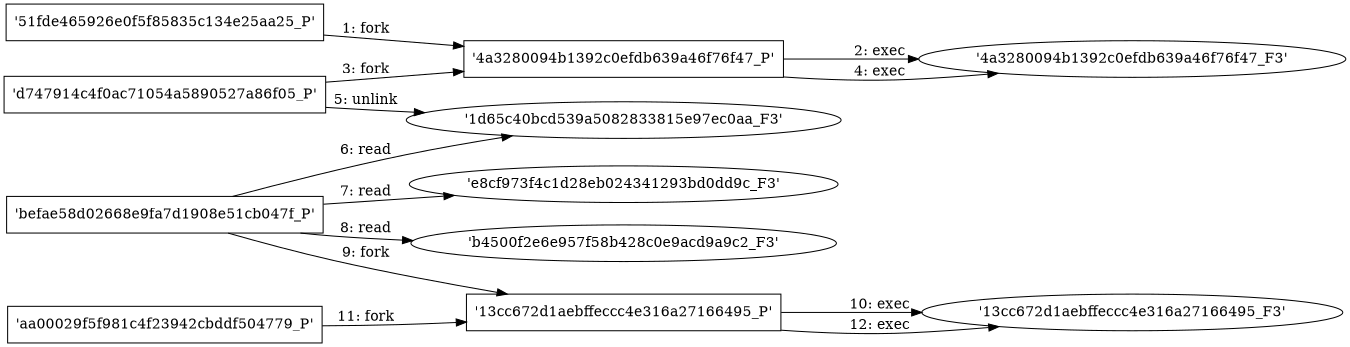 digraph "D:\Learning\Paper\apt\基于CTI的攻击预警\Dataset\攻击图\ASGfromALLCTI\Adopting a Zero Trust approach throughout the lifecycle of data.dot" {
rankdir="LR"
size="9"
fixedsize="false"
splines="true"
nodesep=0.3
ranksep=0
fontsize=10
overlap="scalexy"
engine= "neato"
	"'51fde465926e0f5f85835c134e25aa25_P'" [node_type=Process shape=box]
	"'4a3280094b1392c0efdb639a46f76f47_P'" [node_type=Process shape=box]
	"'51fde465926e0f5f85835c134e25aa25_P'" -> "'4a3280094b1392c0efdb639a46f76f47_P'" [label="1: fork"]
	"'4a3280094b1392c0efdb639a46f76f47_P'" [node_type=Process shape=box]
	"'4a3280094b1392c0efdb639a46f76f47_F3'" [node_type=File shape=ellipse]
	"'4a3280094b1392c0efdb639a46f76f47_P'" -> "'4a3280094b1392c0efdb639a46f76f47_F3'" [label="2: exec"]
	"'d747914c4f0ac71054a5890527a86f05_P'" [node_type=Process shape=box]
	"'4a3280094b1392c0efdb639a46f76f47_P'" [node_type=Process shape=box]
	"'d747914c4f0ac71054a5890527a86f05_P'" -> "'4a3280094b1392c0efdb639a46f76f47_P'" [label="3: fork"]
	"'4a3280094b1392c0efdb639a46f76f47_P'" [node_type=Process shape=box]
	"'4a3280094b1392c0efdb639a46f76f47_F3'" [node_type=File shape=ellipse]
	"'4a3280094b1392c0efdb639a46f76f47_P'" -> "'4a3280094b1392c0efdb639a46f76f47_F3'" [label="4: exec"]
	"'1d65c40bcd539a5082833815e97ec0aa_F3'" [node_type=file shape=ellipse]
	"'d747914c4f0ac71054a5890527a86f05_P'" [node_type=Process shape=box]
	"'d747914c4f0ac71054a5890527a86f05_P'" -> "'1d65c40bcd539a5082833815e97ec0aa_F3'" [label="5: unlink"]
	"'1d65c40bcd539a5082833815e97ec0aa_F3'" [node_type=file shape=ellipse]
	"'befae58d02668e9fa7d1908e51cb047f_P'" [node_type=Process shape=box]
	"'befae58d02668e9fa7d1908e51cb047f_P'" -> "'1d65c40bcd539a5082833815e97ec0aa_F3'" [label="6: read"]
	"'e8cf973f4c1d28eb024341293bd0dd9c_F3'" [node_type=file shape=ellipse]
	"'befae58d02668e9fa7d1908e51cb047f_P'" [node_type=Process shape=box]
	"'befae58d02668e9fa7d1908e51cb047f_P'" -> "'e8cf973f4c1d28eb024341293bd0dd9c_F3'" [label="7: read"]
	"'b4500f2e6e957f58b428c0e9acd9a9c2_F3'" [node_type=file shape=ellipse]
	"'befae58d02668e9fa7d1908e51cb047f_P'" [node_type=Process shape=box]
	"'befae58d02668e9fa7d1908e51cb047f_P'" -> "'b4500f2e6e957f58b428c0e9acd9a9c2_F3'" [label="8: read"]
	"'befae58d02668e9fa7d1908e51cb047f_P'" [node_type=Process shape=box]
	"'13cc672d1aebffeccc4e316a27166495_P'" [node_type=Process shape=box]
	"'befae58d02668e9fa7d1908e51cb047f_P'" -> "'13cc672d1aebffeccc4e316a27166495_P'" [label="9: fork"]
	"'13cc672d1aebffeccc4e316a27166495_P'" [node_type=Process shape=box]
	"'13cc672d1aebffeccc4e316a27166495_F3'" [node_type=File shape=ellipse]
	"'13cc672d1aebffeccc4e316a27166495_P'" -> "'13cc672d1aebffeccc4e316a27166495_F3'" [label="10: exec"]
	"'aa00029f5f981c4f23942cbddf504779_P'" [node_type=Process shape=box]
	"'13cc672d1aebffeccc4e316a27166495_P'" [node_type=Process shape=box]
	"'aa00029f5f981c4f23942cbddf504779_P'" -> "'13cc672d1aebffeccc4e316a27166495_P'" [label="11: fork"]
	"'13cc672d1aebffeccc4e316a27166495_P'" [node_type=Process shape=box]
	"'13cc672d1aebffeccc4e316a27166495_F3'" [node_type=File shape=ellipse]
	"'13cc672d1aebffeccc4e316a27166495_P'" -> "'13cc672d1aebffeccc4e316a27166495_F3'" [label="12: exec"]
}
